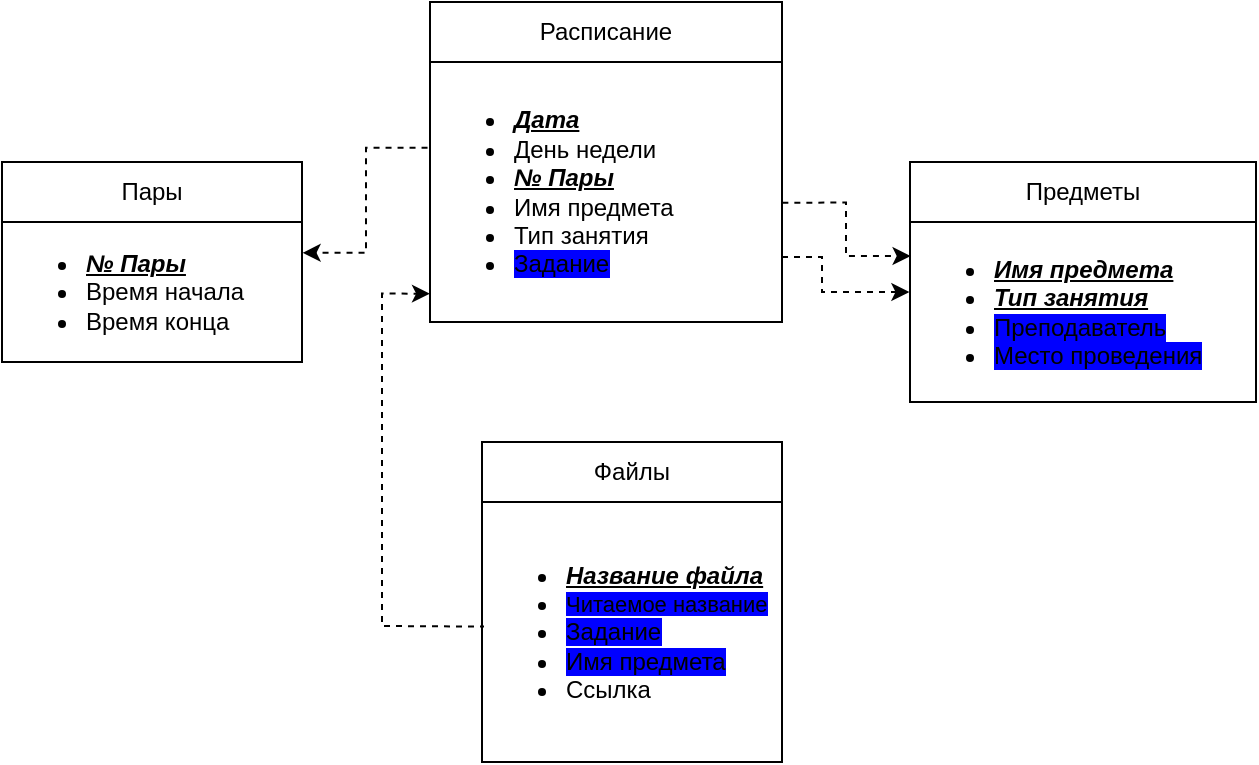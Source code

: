 <mxfile>
    <diagram id="_9ytG60nKZu2OOi8pl9j" name="Страница 1">
        <mxGraphModel dx="614" dy="478" grid="1" gridSize="10" guides="1" tooltips="1" connect="1" arrows="1" fold="1" page="1" pageScale="1" pageWidth="827" pageHeight="1169" math="0" shadow="0">
            <root>
                <mxCell id="0"/>
                <mxCell id="1" parent="0"/>
                <mxCell id="18" style="edgeStyle=orthogonalEdgeStyle;rounded=0;orthogonalLoop=1;jettySize=auto;html=1;entryX=0.002;entryY=0.193;entryDx=0;entryDy=0;entryPerimeter=0;exitX=1.001;exitY=0.541;exitDx=0;exitDy=0;dashed=1;exitPerimeter=0;" parent="1" source="7" target="14" edge="1">
                    <mxGeometry relative="1" as="geometry">
                        <Array as="points">
                            <mxPoint x="492" y="150"/>
                            <mxPoint x="492" y="177"/>
                            <mxPoint x="524" y="177"/>
                        </Array>
                    </mxGeometry>
                </mxCell>
                <mxCell id="19" style="edgeStyle=orthogonalEdgeStyle;rounded=0;orthogonalLoop=1;jettySize=auto;html=1;entryX=1.002;entryY=0.22;entryDx=0;entryDy=0;entryPerimeter=0;dashed=1;exitX=-0.007;exitY=0.33;exitDx=0;exitDy=0;exitPerimeter=0;" parent="1" source="7" target="9" edge="1">
                    <mxGeometry relative="1" as="geometry">
                        <mxPoint x="284" y="120" as="sourcePoint"/>
                    </mxGeometry>
                </mxCell>
                <mxCell id="7" value="&lt;ul&gt;&lt;li&gt;&lt;b&gt;&lt;i&gt;&lt;u&gt;Дата&lt;/u&gt;&lt;/i&gt;&lt;/b&gt;&lt;/li&gt;&lt;li&gt;День недели&lt;/li&gt;&lt;li&gt;&lt;span&gt;&lt;b&gt;&lt;i&gt;&lt;u&gt;№ Пары&lt;/u&gt;&lt;/i&gt;&lt;/b&gt;&lt;/span&gt;&lt;/li&gt;&lt;li&gt;&lt;span&gt;Имя предмета&lt;/span&gt;&lt;/li&gt;&lt;li&gt;&lt;span&gt;Тип занятия&lt;/span&gt;&lt;/li&gt;&lt;li&gt;&lt;span style=&quot;background-color: rgb(0 , 0 , 255)&quot;&gt;Задание&lt;/span&gt;&lt;/li&gt;&lt;/ul&gt;" style="rounded=0;whiteSpace=wrap;html=1;align=left;verticalAlign=middle;" parent="1" vertex="1">
                    <mxGeometry x="284" y="80" width="176" height="130" as="geometry"/>
                </mxCell>
                <mxCell id="8" value="Расписание" style="rounded=0;whiteSpace=wrap;html=1;align=center;verticalAlign=middle;" parent="1" vertex="1">
                    <mxGeometry x="284" y="50" width="176" height="30" as="geometry"/>
                </mxCell>
                <mxCell id="9" value="&lt;ul&gt;&lt;li&gt;&lt;i&gt;&lt;b&gt;&lt;u&gt;№ Пары&lt;/u&gt;&lt;/b&gt;&lt;/i&gt;&lt;/li&gt;&lt;li&gt;Время начала&lt;/li&gt;&lt;li&gt;Время конца&lt;/li&gt;&lt;/ul&gt;" style="rounded=0;whiteSpace=wrap;html=1;align=left;verticalAlign=middle;" parent="1" vertex="1">
                    <mxGeometry x="70" y="160" width="150" height="70" as="geometry"/>
                </mxCell>
                <mxCell id="10" value="Пары" style="rounded=0;whiteSpace=wrap;html=1;align=center;verticalAlign=middle;" parent="1" vertex="1">
                    <mxGeometry x="70" y="130" width="150" height="30" as="geometry"/>
                </mxCell>
                <mxCell id="14" value="&lt;ul&gt;&lt;li&gt;&lt;u&gt;&lt;i&gt;&lt;b&gt;Имя предмета&lt;/b&gt;&lt;/i&gt;&lt;/u&gt;&lt;/li&gt;&lt;li&gt;&lt;u&gt;&lt;i&gt;&lt;b&gt;Тип занятия&lt;/b&gt;&lt;/i&gt;&lt;/u&gt;&lt;/li&gt;&lt;li&gt;&lt;span style=&quot;background-color: rgb(0 , 0 , 255)&quot;&gt;Преподаватель&lt;/span&gt;&lt;/li&gt;&lt;li&gt;&lt;span style=&quot;background-color: rgb(0 , 0 , 255)&quot;&gt;Место проведения&lt;/span&gt;&lt;/li&gt;&lt;/ul&gt;" style="rounded=0;whiteSpace=wrap;html=1;align=left;verticalAlign=middle;" parent="1" vertex="1">
                    <mxGeometry x="524" y="160" width="173" height="90" as="geometry"/>
                </mxCell>
                <mxCell id="15" value="Предметы" style="rounded=0;whiteSpace=wrap;html=1;align=center;verticalAlign=middle;" parent="1" vertex="1">
                    <mxGeometry x="524" y="130" width="173" height="30" as="geometry"/>
                </mxCell>
                <mxCell id="24" style="edgeStyle=orthogonalEdgeStyle;rounded=0;orthogonalLoop=1;jettySize=auto;html=1;dashed=1;exitX=1;exitY=0.75;exitDx=0;exitDy=0;entryX=-0.002;entryY=0.393;entryDx=0;entryDy=0;entryPerimeter=0;" parent="1" edge="1" target="14" source="7">
                    <mxGeometry relative="1" as="geometry">
                        <mxPoint x="462" y="160" as="sourcePoint"/>
                        <mxPoint x="524" y="200" as="targetPoint"/>
                        <Array as="points">
                            <mxPoint x="480" y="178"/>
                            <mxPoint x="480" y="195"/>
                            <mxPoint x="524" y="195"/>
                        </Array>
                    </mxGeometry>
                </mxCell>
                <mxCell id="25" value="&lt;ul&gt;&lt;li&gt;&lt;u&gt;&lt;i&gt;&lt;b&gt;Название файла&lt;/b&gt;&lt;/i&gt;&lt;/u&gt;&lt;/li&gt;&lt;li&gt;&lt;font style=&quot;font-size: 11px ; background-color: rgb(0 , 0 , 255)&quot;&gt;Читаемое название&lt;/font&gt;&lt;/li&gt;&lt;li&gt;&lt;span style=&quot;background-color: rgb(0 , 0 , 255)&quot;&gt;Задание&lt;/span&gt;&lt;/li&gt;&lt;li&gt;&lt;span style=&quot;background-color: rgb(0 , 0 , 255)&quot;&gt;Имя предмета&lt;/span&gt;&lt;/li&gt;&lt;li&gt;Ссылка&lt;/li&gt;&lt;/ul&gt;" style="rounded=0;whiteSpace=wrap;html=1;align=left;verticalAlign=middle;" vertex="1" parent="1">
                    <mxGeometry x="310" y="300" width="150" height="130" as="geometry"/>
                </mxCell>
                <mxCell id="26" value="Файлы" style="rounded=0;whiteSpace=wrap;html=1;align=center;verticalAlign=middle;" vertex="1" parent="1">
                    <mxGeometry x="310" y="270" width="150" height="30" as="geometry"/>
                </mxCell>
                <mxCell id="29" style="edgeStyle=orthogonalEdgeStyle;rounded=0;orthogonalLoop=1;jettySize=auto;html=1;dashed=1;entryX=0;entryY=0.891;entryDx=0;entryDy=0;entryPerimeter=0;exitX=0;exitY=0.479;exitDx=0;exitDy=0;exitPerimeter=0;" edge="1" parent="1" source="25" target="7">
                    <mxGeometry relative="1" as="geometry">
                        <mxPoint x="480" y="260" as="sourcePoint"/>
                        <mxPoint x="533.654" y="205.37" as="targetPoint"/>
                        <Array as="points">
                            <mxPoint x="311" y="362"/>
                            <mxPoint x="260" y="362"/>
                            <mxPoint x="260" y="196"/>
                        </Array>
                    </mxGeometry>
                </mxCell>
            </root>
        </mxGraphModel>
    </diagram>
</mxfile>